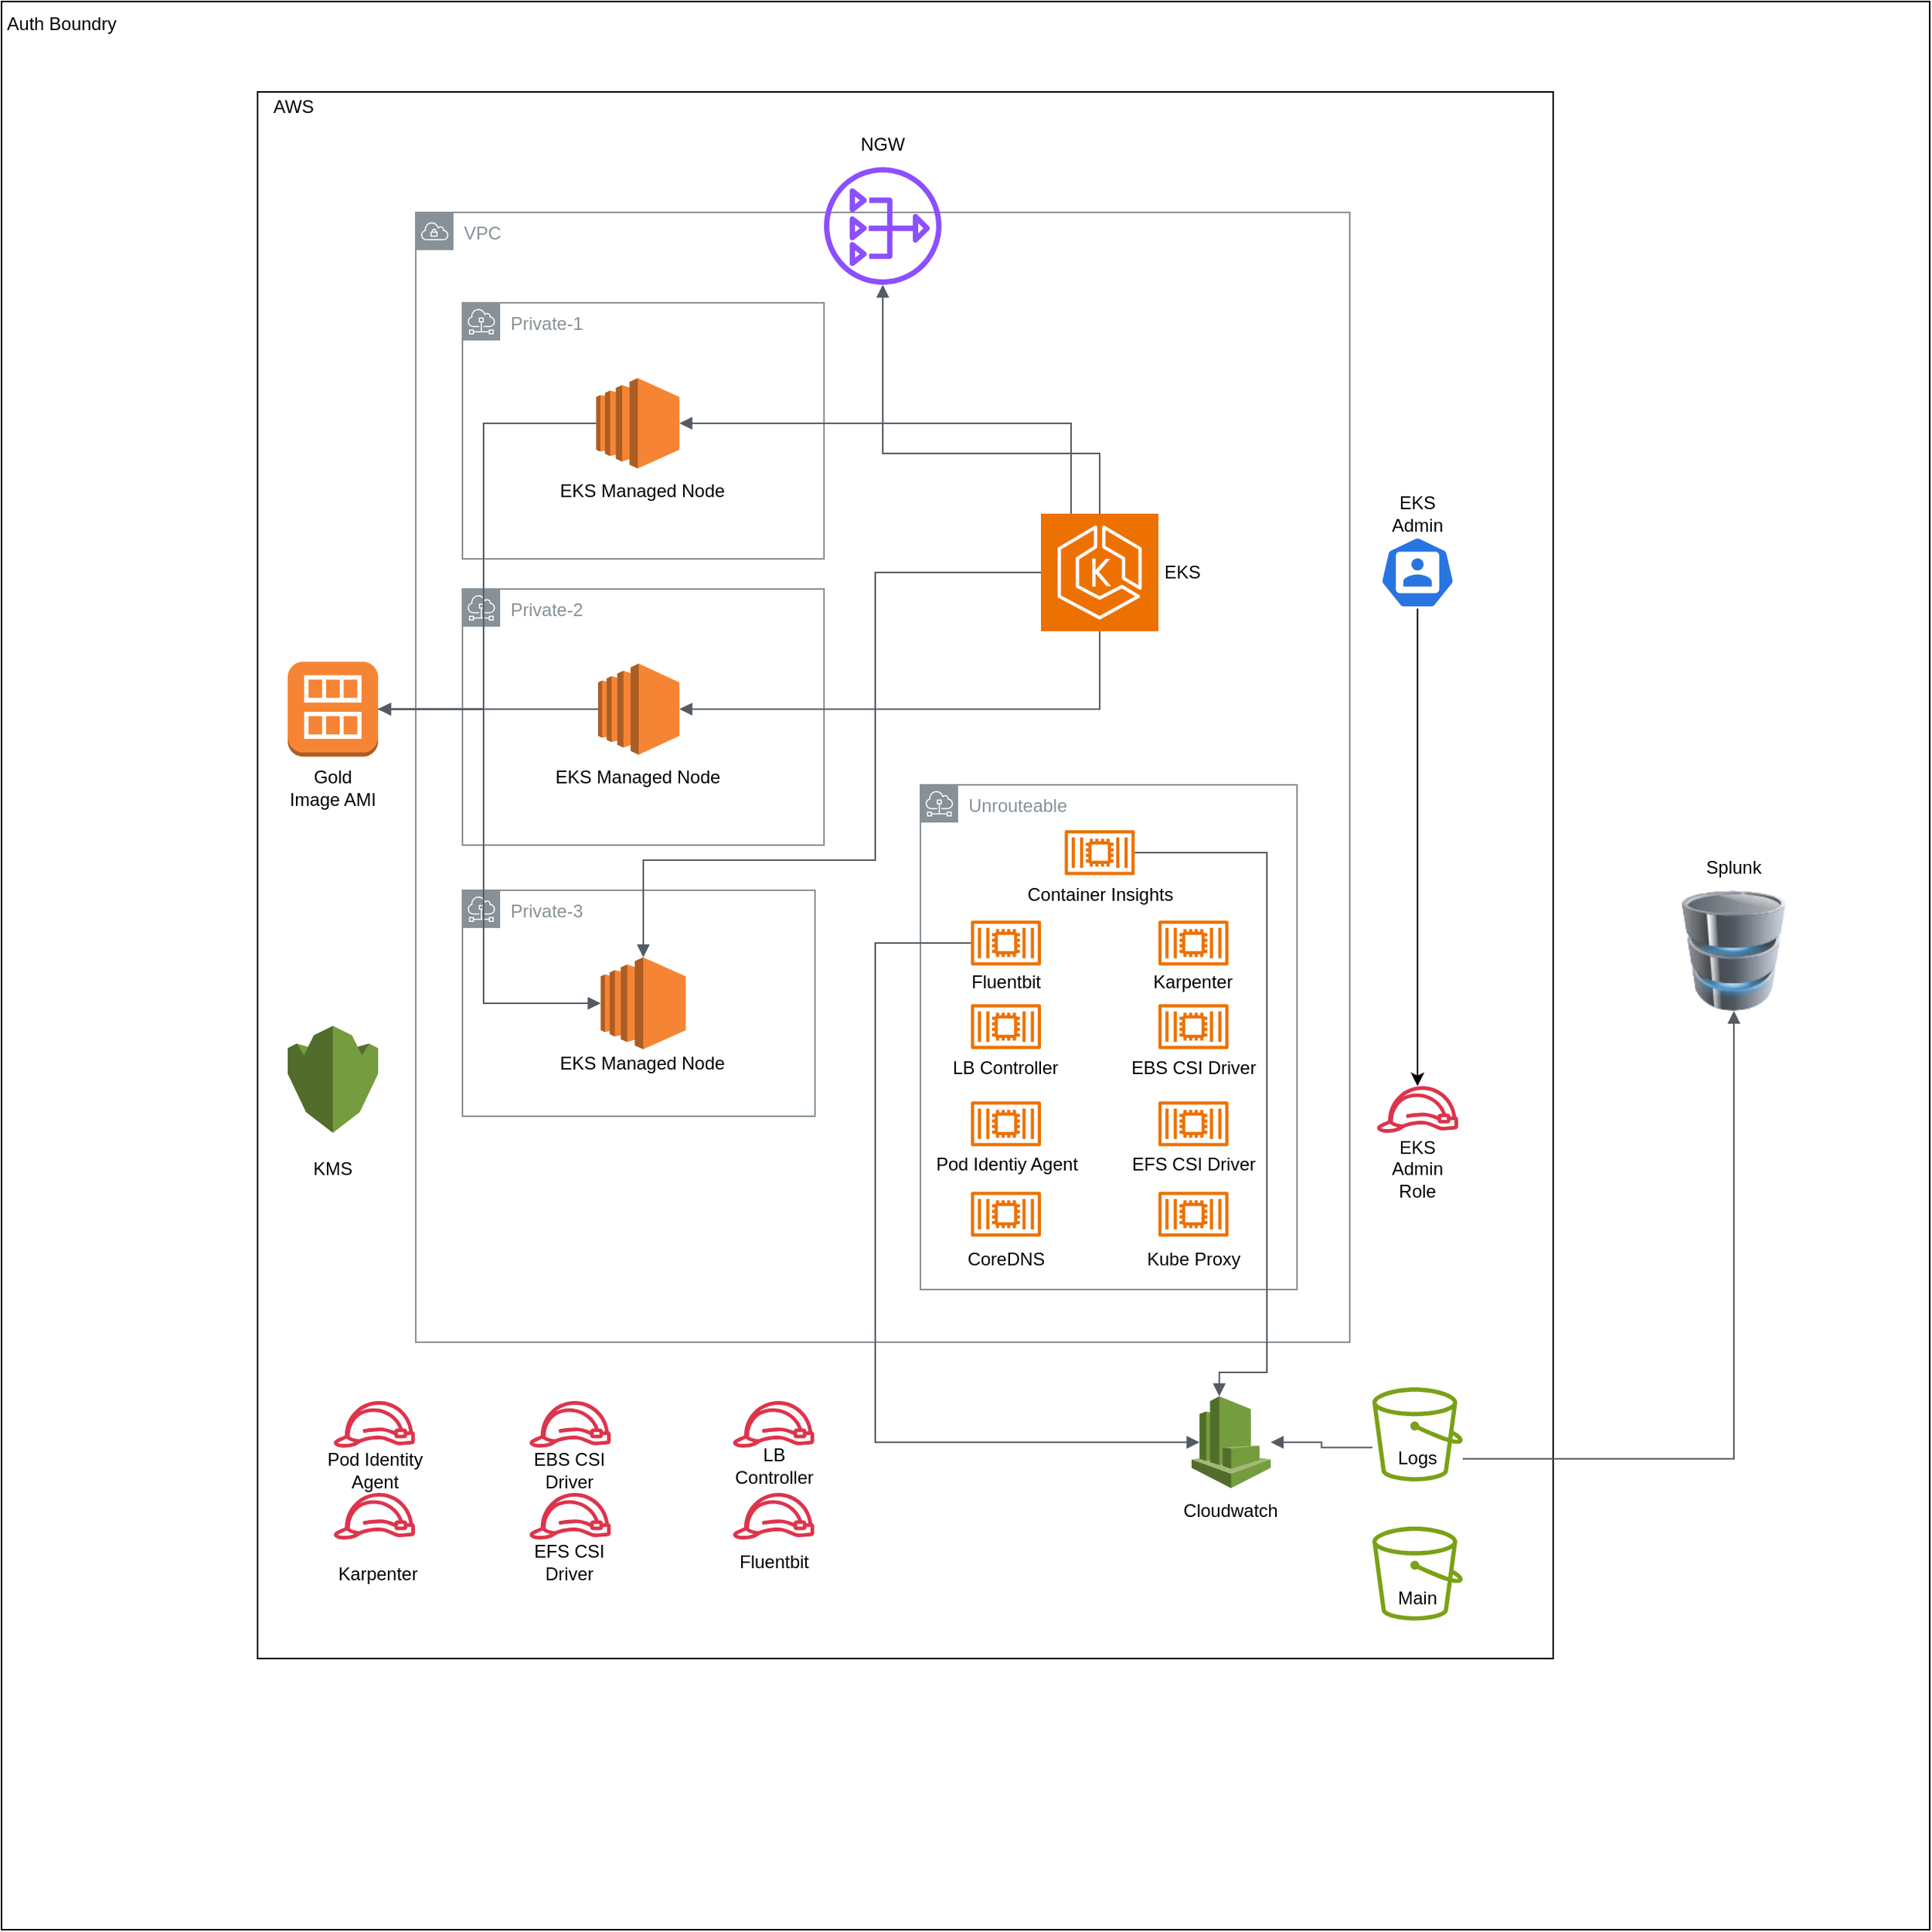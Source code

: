 <mxfile version="24.5.3" type="device">
  <diagram name="Page-1" id="e5kg5PGp0GOZCRDS-3kg">
    <mxGraphModel dx="2530" dy="2236" grid="1" gridSize="10" guides="1" tooltips="1" connect="1" arrows="1" fold="1" page="1" pageScale="1" pageWidth="850" pageHeight="1100" math="0" shadow="0">
      <root>
        <mxCell id="0" />
        <mxCell id="1" parent="0" />
        <mxCell id="WaI7bWhhHGH7RyJGUKFf-75" value="" style="whiteSpace=wrap;html=1;aspect=fixed;" vertex="1" parent="1">
          <mxGeometry x="-160" y="-40" width="1280" height="1280" as="geometry" />
        </mxCell>
        <mxCell id="WaI7bWhhHGH7RyJGUKFf-2" value="" style="rounded=0;whiteSpace=wrap;html=1;" vertex="1" parent="1">
          <mxGeometry x="10" y="20" width="860" height="1040" as="geometry" />
        </mxCell>
        <mxCell id="WaI7bWhhHGH7RyJGUKFf-3" value="VPC" style="sketch=0;outlineConnect=0;gradientColor=none;html=1;whiteSpace=wrap;fontSize=12;fontStyle=0;shape=mxgraph.aws4.group;grIcon=mxgraph.aws4.group_vpc;strokeColor=#879196;fillColor=none;verticalAlign=top;align=left;spacingLeft=30;fontColor=#879196;dashed=0;" vertex="1" parent="1">
          <mxGeometry x="115" y="100" width="620" height="750" as="geometry" />
        </mxCell>
        <mxCell id="WaI7bWhhHGH7RyJGUKFf-4" value="" style="sketch=0;outlineConnect=0;fontColor=#232F3E;gradientColor=none;fillColor=#8C4FFF;strokeColor=none;dashed=0;verticalLabelPosition=bottom;verticalAlign=top;align=center;html=1;fontSize=12;fontStyle=0;aspect=fixed;pointerEvents=1;shape=mxgraph.aws4.nat_gateway;" vertex="1" parent="1">
          <mxGeometry x="386" y="70" width="78" height="78" as="geometry" />
        </mxCell>
        <mxCell id="WaI7bWhhHGH7RyJGUKFf-6" value="Private-1" style="sketch=0;outlineConnect=0;gradientColor=none;html=1;whiteSpace=wrap;fontSize=12;fontStyle=0;shape=mxgraph.aws4.group;grIcon=mxgraph.aws4.group_subnet;strokeColor=#879196;fillColor=none;verticalAlign=top;align=left;spacingLeft=30;fontColor=#879196;dashed=0;" vertex="1" parent="1">
          <mxGeometry x="146" y="160" width="240" height="170" as="geometry" />
        </mxCell>
        <mxCell id="WaI7bWhhHGH7RyJGUKFf-7" value="Private-2" style="sketch=0;outlineConnect=0;gradientColor=none;html=1;whiteSpace=wrap;fontSize=12;fontStyle=0;shape=mxgraph.aws4.group;grIcon=mxgraph.aws4.group_subnet;strokeColor=#879196;fillColor=none;verticalAlign=top;align=left;spacingLeft=30;fontColor=#879196;dashed=0;" vertex="1" parent="1">
          <mxGeometry x="146" y="350" width="240" height="170" as="geometry" />
        </mxCell>
        <mxCell id="WaI7bWhhHGH7RyJGUKFf-8" value="Private-3" style="sketch=0;outlineConnect=0;gradientColor=none;html=1;whiteSpace=wrap;fontSize=12;fontStyle=0;shape=mxgraph.aws4.group;grIcon=mxgraph.aws4.group_subnet;strokeColor=#879196;fillColor=none;verticalAlign=top;align=left;spacingLeft=30;fontColor=#879196;dashed=0;" vertex="1" parent="1">
          <mxGeometry x="146" y="550" width="234" height="150" as="geometry" />
        </mxCell>
        <mxCell id="WaI7bWhhHGH7RyJGUKFf-9" value="Unrouteable" style="sketch=0;outlineConnect=0;gradientColor=none;html=1;whiteSpace=wrap;fontSize=12;fontStyle=0;shape=mxgraph.aws4.group;grIcon=mxgraph.aws4.group_subnet;strokeColor=#879196;fillColor=none;verticalAlign=top;align=left;spacingLeft=30;fontColor=#879196;dashed=0;" vertex="1" parent="1">
          <mxGeometry x="450" y="480" width="250" height="335" as="geometry" />
        </mxCell>
        <mxCell id="WaI7bWhhHGH7RyJGUKFf-10" value="" style="outlineConnect=0;dashed=0;verticalLabelPosition=bottom;verticalAlign=top;align=center;html=1;shape=mxgraph.aws3.ec2;fillColor=#F58534;gradientColor=none;" vertex="1" parent="1">
          <mxGeometry x="234.75" y="210" width="55.25" height="60" as="geometry" />
        </mxCell>
        <mxCell id="WaI7bWhhHGH7RyJGUKFf-11" value="" style="outlineConnect=0;dashed=0;verticalLabelPosition=bottom;verticalAlign=top;align=center;html=1;shape=mxgraph.aws3.ec2;fillColor=#F58534;gradientColor=none;" vertex="1" parent="1">
          <mxGeometry x="236" y="399.5" width="54" height="60.5" as="geometry" />
        </mxCell>
        <mxCell id="WaI7bWhhHGH7RyJGUKFf-12" value="" style="outlineConnect=0;dashed=0;verticalLabelPosition=bottom;verticalAlign=top;align=center;html=1;shape=mxgraph.aws3.ec2;fillColor=#F58534;gradientColor=none;" vertex="1" parent="1">
          <mxGeometry x="237.75" y="594.5" width="56.5" height="61" as="geometry" />
        </mxCell>
        <mxCell id="WaI7bWhhHGH7RyJGUKFf-13" value="" style="sketch=0;points=[[0,0,0],[0.25,0,0],[0.5,0,0],[0.75,0,0],[1,0,0],[0,1,0],[0.25,1,0],[0.5,1,0],[0.75,1,0],[1,1,0],[0,0.25,0],[0,0.5,0],[0,0.75,0],[1,0.25,0],[1,0.5,0],[1,0.75,0]];outlineConnect=0;fontColor=#232F3E;fillColor=#ED7100;strokeColor=#ffffff;dashed=0;verticalLabelPosition=bottom;verticalAlign=top;align=center;html=1;fontSize=12;fontStyle=0;aspect=fixed;shape=mxgraph.aws4.resourceIcon;resIcon=mxgraph.aws4.eks;" vertex="1" parent="1">
          <mxGeometry x="530" y="300" width="78" height="78" as="geometry" />
        </mxCell>
        <mxCell id="WaI7bWhhHGH7RyJGUKFf-14" value="" style="edgeStyle=orthogonalEdgeStyle;html=1;endArrow=none;elbow=vertical;startArrow=block;startFill=1;strokeColor=#545B64;rounded=0;" edge="1" parent="1" source="WaI7bWhhHGH7RyJGUKFf-4" target="WaI7bWhhHGH7RyJGUKFf-13">
          <mxGeometry width="100" relative="1" as="geometry">
            <mxPoint x="470" y="260" as="sourcePoint" />
            <mxPoint x="570" y="260" as="targetPoint" />
            <Array as="points">
              <mxPoint x="425" y="260" />
              <mxPoint x="569" y="260" />
            </Array>
          </mxGeometry>
        </mxCell>
        <mxCell id="WaI7bWhhHGH7RyJGUKFf-15" value="" style="edgeStyle=orthogonalEdgeStyle;html=1;endArrow=none;elbow=vertical;startArrow=block;startFill=1;strokeColor=#545B64;rounded=0;" edge="1" parent="1" source="WaI7bWhhHGH7RyJGUKFf-10" target="WaI7bWhhHGH7RyJGUKFf-13">
          <mxGeometry width="100" relative="1" as="geometry">
            <mxPoint x="400" y="350" as="sourcePoint" />
            <mxPoint x="500" y="350" as="targetPoint" />
            <Array as="points">
              <mxPoint x="550" y="240" />
            </Array>
          </mxGeometry>
        </mxCell>
        <mxCell id="WaI7bWhhHGH7RyJGUKFf-16" value="" style="edgeStyle=orthogonalEdgeStyle;html=1;endArrow=none;elbow=vertical;startArrow=block;startFill=1;strokeColor=#545B64;rounded=0;" edge="1" parent="1" source="WaI7bWhhHGH7RyJGUKFf-11" target="WaI7bWhhHGH7RyJGUKFf-13">
          <mxGeometry width="100" relative="1" as="geometry">
            <mxPoint x="400" y="380" as="sourcePoint" />
            <mxPoint x="500" y="380" as="targetPoint" />
          </mxGeometry>
        </mxCell>
        <mxCell id="WaI7bWhhHGH7RyJGUKFf-17" value="" style="edgeStyle=orthogonalEdgeStyle;html=1;endArrow=none;elbow=vertical;startArrow=block;startFill=1;strokeColor=#545B64;rounded=0;entryX=0;entryY=0.5;entryDx=0;entryDy=0;entryPerimeter=0;" edge="1" parent="1" source="WaI7bWhhHGH7RyJGUKFf-12" target="WaI7bWhhHGH7RyJGUKFf-13">
          <mxGeometry width="100" relative="1" as="geometry">
            <mxPoint x="420" y="400" as="sourcePoint" />
            <mxPoint x="520" y="400" as="targetPoint" />
            <Array as="points">
              <mxPoint x="266" y="530" />
              <mxPoint x="420" y="530" />
              <mxPoint x="420" y="339" />
            </Array>
          </mxGeometry>
        </mxCell>
        <mxCell id="WaI7bWhhHGH7RyJGUKFf-19" value="&lt;div&gt;&lt;br&gt;&lt;/div&gt;&lt;div&gt;&lt;br&gt;&lt;/div&gt;" style="edgeLabel;html=1;align=center;verticalAlign=middle;resizable=0;points=[];" vertex="1" connectable="0" parent="WaI7bWhhHGH7RyJGUKFf-17">
          <mxGeometry x="0.888" y="-1" relative="1" as="geometry">
            <mxPoint as="offset" />
          </mxGeometry>
        </mxCell>
        <mxCell id="WaI7bWhhHGH7RyJGUKFf-20" value="" style="sketch=0;outlineConnect=0;fontColor=#232F3E;gradientColor=none;fillColor=#ED7100;strokeColor=none;dashed=0;verticalLabelPosition=bottom;verticalAlign=top;align=center;html=1;fontSize=12;fontStyle=0;aspect=fixed;pointerEvents=1;shape=mxgraph.aws4.container_2;" vertex="1" parent="1">
          <mxGeometry x="483.55" y="570" width="46.45" height="30" as="geometry" />
        </mxCell>
        <mxCell id="WaI7bWhhHGH7RyJGUKFf-21" value="" style="sketch=0;outlineConnect=0;fontColor=#232F3E;gradientColor=none;fillColor=#ED7100;strokeColor=none;dashed=0;verticalLabelPosition=bottom;verticalAlign=top;align=center;html=1;fontSize=12;fontStyle=0;aspect=fixed;pointerEvents=1;shape=mxgraph.aws4.container_2;" vertex="1" parent="1">
          <mxGeometry x="608" y="570" width="46.45" height="30" as="geometry" />
        </mxCell>
        <mxCell id="WaI7bWhhHGH7RyJGUKFf-22" value="" style="sketch=0;outlineConnect=0;fontColor=#232F3E;gradientColor=none;fillColor=#ED7100;strokeColor=none;dashed=0;verticalLabelPosition=bottom;verticalAlign=top;align=center;html=1;fontSize=12;fontStyle=0;aspect=fixed;pointerEvents=1;shape=mxgraph.aws4.container_2;" vertex="1" parent="1">
          <mxGeometry x="483.55" y="625.5" width="46.45" height="30" as="geometry" />
        </mxCell>
        <mxCell id="WaI7bWhhHGH7RyJGUKFf-23" value="" style="sketch=0;outlineConnect=0;fontColor=#232F3E;gradientColor=none;fillColor=#ED7100;strokeColor=none;dashed=0;verticalLabelPosition=bottom;verticalAlign=top;align=center;html=1;fontSize=12;fontStyle=0;aspect=fixed;pointerEvents=1;shape=mxgraph.aws4.container_2;" vertex="1" parent="1">
          <mxGeometry x="608" y="625.5" width="46.45" height="30" as="geometry" />
        </mxCell>
        <mxCell id="WaI7bWhhHGH7RyJGUKFf-24" value="" style="sketch=0;outlineConnect=0;fontColor=#232F3E;gradientColor=none;fillColor=#ED7100;strokeColor=none;dashed=0;verticalLabelPosition=bottom;verticalAlign=top;align=center;html=1;fontSize=12;fontStyle=0;aspect=fixed;pointerEvents=1;shape=mxgraph.aws4.container_2;" vertex="1" parent="1">
          <mxGeometry x="483.55" y="690" width="46.45" height="30" as="geometry" />
        </mxCell>
        <mxCell id="WaI7bWhhHGH7RyJGUKFf-25" value="" style="sketch=0;outlineConnect=0;fontColor=#232F3E;gradientColor=none;fillColor=#ED7100;strokeColor=none;dashed=0;verticalLabelPosition=bottom;verticalAlign=top;align=center;html=1;fontSize=12;fontStyle=0;aspect=fixed;pointerEvents=1;shape=mxgraph.aws4.container_2;" vertex="1" parent="1">
          <mxGeometry x="608" y="690" width="46.45" height="30" as="geometry" />
        </mxCell>
        <mxCell id="WaI7bWhhHGH7RyJGUKFf-26" value="" style="sketch=0;outlineConnect=0;fontColor=#232F3E;gradientColor=none;fillColor=#ED7100;strokeColor=none;dashed=0;verticalLabelPosition=bottom;verticalAlign=top;align=center;html=1;fontSize=12;fontStyle=0;aspect=fixed;pointerEvents=1;shape=mxgraph.aws4.container_2;" vertex="1" parent="1">
          <mxGeometry x="608" y="750" width="46.45" height="30" as="geometry" />
        </mxCell>
        <mxCell id="WaI7bWhhHGH7RyJGUKFf-27" value="" style="sketch=0;outlineConnect=0;fontColor=#232F3E;gradientColor=none;fillColor=#ED7100;strokeColor=none;dashed=0;verticalLabelPosition=bottom;verticalAlign=top;align=center;html=1;fontSize=12;fontStyle=0;aspect=fixed;pointerEvents=1;shape=mxgraph.aws4.container_2;" vertex="1" parent="1">
          <mxGeometry x="483.55" y="750" width="46.45" height="30" as="geometry" />
        </mxCell>
        <mxCell id="WaI7bWhhHGH7RyJGUKFf-28" value="" style="sketch=0;outlineConnect=0;fontColor=#232F3E;gradientColor=none;fillColor=#7AA116;strokeColor=none;dashed=0;verticalLabelPosition=bottom;verticalAlign=top;align=center;html=1;fontSize=12;fontStyle=0;aspect=fixed;pointerEvents=1;shape=mxgraph.aws4.bucket;" vertex="1" parent="1">
          <mxGeometry x="750" y="972.4" width="60" height="62.4" as="geometry" />
        </mxCell>
        <mxCell id="WaI7bWhhHGH7RyJGUKFf-29" value="" style="sketch=0;outlineConnect=0;fontColor=#232F3E;gradientColor=none;fillColor=#7AA116;strokeColor=none;dashed=0;verticalLabelPosition=bottom;verticalAlign=top;align=center;html=1;fontSize=12;fontStyle=0;aspect=fixed;pointerEvents=1;shape=mxgraph.aws4.bucket;" vertex="1" parent="1">
          <mxGeometry x="750" y="880" width="60" height="62.4" as="geometry" />
        </mxCell>
        <mxCell id="WaI7bWhhHGH7RyJGUKFf-30" value="&lt;div&gt;Logs&lt;/div&gt;" style="text;html=1;align=center;verticalAlign=middle;whiteSpace=wrap;rounded=0;" vertex="1" parent="1">
          <mxGeometry x="750" y="912.4" width="60" height="30" as="geometry" />
        </mxCell>
        <mxCell id="WaI7bWhhHGH7RyJGUKFf-31" value="&lt;div&gt;Main&lt;/div&gt;" style="text;html=1;align=center;verticalAlign=middle;whiteSpace=wrap;rounded=0;" vertex="1" parent="1">
          <mxGeometry x="750" y="1004.8" width="60" height="30" as="geometry" />
        </mxCell>
        <mxCell id="WaI7bWhhHGH7RyJGUKFf-33" value="" style="sketch=0;outlineConnect=0;fontColor=#232F3E;gradientColor=none;fillColor=#DD344C;strokeColor=none;dashed=0;verticalLabelPosition=bottom;verticalAlign=top;align=center;html=1;fontSize=12;fontStyle=0;aspect=fixed;pointerEvents=1;shape=mxgraph.aws4.role;" vertex="1" parent="1">
          <mxGeometry x="60" y="889" width="54.95" height="31" as="geometry" />
        </mxCell>
        <mxCell id="WaI7bWhhHGH7RyJGUKFf-34" value="" style="sketch=0;outlineConnect=0;fontColor=#232F3E;gradientColor=none;fillColor=#DD344C;strokeColor=none;dashed=0;verticalLabelPosition=bottom;verticalAlign=top;align=center;html=1;fontSize=12;fontStyle=0;aspect=fixed;pointerEvents=1;shape=mxgraph.aws4.role;" vertex="1" parent="1">
          <mxGeometry x="60.05" y="950" width="54.95" height="31" as="geometry" />
        </mxCell>
        <mxCell id="WaI7bWhhHGH7RyJGUKFf-35" value="" style="sketch=0;outlineConnect=0;fontColor=#232F3E;gradientColor=none;fillColor=#DD344C;strokeColor=none;dashed=0;verticalLabelPosition=bottom;verticalAlign=top;align=center;html=1;fontSize=12;fontStyle=0;aspect=fixed;pointerEvents=1;shape=mxgraph.aws4.role;" vertex="1" parent="1">
          <mxGeometry x="190" y="889" width="54.95" height="31" as="geometry" />
        </mxCell>
        <mxCell id="WaI7bWhhHGH7RyJGUKFf-36" value="" style="sketch=0;outlineConnect=0;fontColor=#232F3E;gradientColor=none;fillColor=#DD344C;strokeColor=none;dashed=0;verticalLabelPosition=bottom;verticalAlign=top;align=center;html=1;fontSize=12;fontStyle=0;aspect=fixed;pointerEvents=1;shape=mxgraph.aws4.role;" vertex="1" parent="1">
          <mxGeometry x="190" y="950" width="54.95" height="31" as="geometry" />
        </mxCell>
        <mxCell id="WaI7bWhhHGH7RyJGUKFf-37" value="" style="sketch=0;outlineConnect=0;fontColor=#232F3E;gradientColor=none;fillColor=#DD344C;strokeColor=none;dashed=0;verticalLabelPosition=bottom;verticalAlign=top;align=center;html=1;fontSize=12;fontStyle=0;aspect=fixed;pointerEvents=1;shape=mxgraph.aws4.role;" vertex="1" parent="1">
          <mxGeometry x="325.05" y="889" width="54.95" height="31" as="geometry" />
        </mxCell>
        <mxCell id="WaI7bWhhHGH7RyJGUKFf-38" value="" style="sketch=0;outlineConnect=0;fontColor=#232F3E;gradientColor=none;fillColor=#DD344C;strokeColor=none;dashed=0;verticalLabelPosition=bottom;verticalAlign=top;align=center;html=1;fontSize=12;fontStyle=0;aspect=fixed;pointerEvents=1;shape=mxgraph.aws4.role;" vertex="1" parent="1">
          <mxGeometry x="325.05" y="950" width="54.95" height="31" as="geometry" />
        </mxCell>
        <mxCell id="WaI7bWhhHGH7RyJGUKFf-39" value="" style="sketch=0;outlineConnect=0;fontColor=#232F3E;gradientColor=none;fillColor=#DD344C;strokeColor=none;dashed=0;verticalLabelPosition=bottom;verticalAlign=top;align=center;html=1;fontSize=12;fontStyle=0;aspect=fixed;pointerEvents=1;shape=mxgraph.aws4.role;" vertex="1" parent="1">
          <mxGeometry x="752.53" y="680" width="54.95" height="31" as="geometry" />
        </mxCell>
        <mxCell id="WaI7bWhhHGH7RyJGUKFf-41" style="edgeStyle=orthogonalEdgeStyle;rounded=0;orthogonalLoop=1;jettySize=auto;html=1;" edge="1" parent="1" source="WaI7bWhhHGH7RyJGUKFf-40" target="WaI7bWhhHGH7RyJGUKFf-39">
          <mxGeometry relative="1" as="geometry" />
        </mxCell>
        <mxCell id="WaI7bWhhHGH7RyJGUKFf-40" value="" style="aspect=fixed;sketch=0;html=1;dashed=0;whitespace=wrap;verticalLabelPosition=bottom;verticalAlign=top;fillColor=#2875E2;strokeColor=#ffffff;points=[[0.005,0.63,0],[0.1,0.2,0],[0.9,0.2,0],[0.5,0,0],[0.995,0.63,0],[0.72,0.99,0],[0.5,1,0],[0.28,0.99,0]];shape=mxgraph.kubernetes.icon2;prIcon=user" vertex="1" parent="1">
          <mxGeometry x="755" y="315" width="50" height="48" as="geometry" />
        </mxCell>
        <mxCell id="WaI7bWhhHGH7RyJGUKFf-42" value="&lt;div&gt;EKS Admin&lt;/div&gt;" style="text;html=1;align=center;verticalAlign=middle;whiteSpace=wrap;rounded=0;" vertex="1" parent="1">
          <mxGeometry x="750" y="285" width="60" height="30" as="geometry" />
        </mxCell>
        <mxCell id="WaI7bWhhHGH7RyJGUKFf-43" value="EKS Admin Role" style="text;html=1;align=center;verticalAlign=middle;whiteSpace=wrap;rounded=0;" vertex="1" parent="1">
          <mxGeometry x="750" y="720" width="60" height="30" as="geometry" />
        </mxCell>
        <mxCell id="WaI7bWhhHGH7RyJGUKFf-44" value="Pod Identity Agent" style="text;html=1;align=center;verticalAlign=middle;whiteSpace=wrap;rounded=0;" vertex="1" parent="1">
          <mxGeometry x="42.53" y="924.5" width="90" height="21" as="geometry" />
        </mxCell>
        <mxCell id="WaI7bWhhHGH7RyJGUKFf-45" value="Karpenter" style="text;html=1;align=center;verticalAlign=middle;whiteSpace=wrap;rounded=0;" vertex="1" parent="1">
          <mxGeometry x="60" y="989" width="60" height="30" as="geometry" />
        </mxCell>
        <mxCell id="WaI7bWhhHGH7RyJGUKFf-46" value="EBS CSI Driver" style="text;html=1;align=center;verticalAlign=middle;whiteSpace=wrap;rounded=0;" vertex="1" parent="1">
          <mxGeometry x="187.47" y="920" width="60" height="30" as="geometry" />
        </mxCell>
        <mxCell id="WaI7bWhhHGH7RyJGUKFf-47" value="EFS CSI Driver" style="text;html=1;align=center;verticalAlign=middle;whiteSpace=wrap;rounded=0;" vertex="1" parent="1">
          <mxGeometry x="187.47" y="981" width="60" height="30" as="geometry" />
        </mxCell>
        <mxCell id="WaI7bWhhHGH7RyJGUKFf-48" value="LB Controller" style="text;html=1;align=center;verticalAlign=middle;whiteSpace=wrap;rounded=0;" vertex="1" parent="1">
          <mxGeometry x="322.52" y="916.9" width="60" height="30" as="geometry" />
        </mxCell>
        <mxCell id="WaI7bWhhHGH7RyJGUKFf-49" value="Fluentbit" style="text;html=1;align=center;verticalAlign=middle;whiteSpace=wrap;rounded=0;" vertex="1" parent="1">
          <mxGeometry x="322.52" y="981" width="60" height="30" as="geometry" />
        </mxCell>
        <mxCell id="WaI7bWhhHGH7RyJGUKFf-50" value="" style="outlineConnect=0;dashed=0;verticalLabelPosition=bottom;verticalAlign=top;align=center;html=1;shape=mxgraph.aws3.cloudwatch;fillColor=#759C3E;gradientColor=none;" vertex="1" parent="1">
          <mxGeometry x="630" y="885.9" width="52.5" height="61" as="geometry" />
        </mxCell>
        <mxCell id="WaI7bWhhHGH7RyJGUKFf-51" value="Cloudwatch" style="text;html=1;align=center;verticalAlign=middle;whiteSpace=wrap;rounded=0;" vertex="1" parent="1">
          <mxGeometry x="626.25" y="946.9" width="60" height="30" as="geometry" />
        </mxCell>
        <mxCell id="WaI7bWhhHGH7RyJGUKFf-52" value="AWS" style="text;html=1;align=center;verticalAlign=middle;whiteSpace=wrap;rounded=0;" vertex="1" parent="1">
          <mxGeometry y="20" width="67.53" height="20" as="geometry" />
        </mxCell>
        <mxCell id="WaI7bWhhHGH7RyJGUKFf-53" value="Fluentbit" style="text;html=1;align=center;verticalAlign=middle;whiteSpace=wrap;rounded=0;" vertex="1" parent="1">
          <mxGeometry x="477" y="596" width="60" height="30" as="geometry" />
        </mxCell>
        <mxCell id="WaI7bWhhHGH7RyJGUKFf-54" value="Karpenter" style="text;html=1;align=center;verticalAlign=middle;whiteSpace=wrap;rounded=0;" vertex="1" parent="1">
          <mxGeometry x="601.22" y="596" width="60" height="30" as="geometry" />
        </mxCell>
        <mxCell id="WaI7bWhhHGH7RyJGUKFf-55" value="LB Controller" style="text;html=1;align=center;verticalAlign=middle;whiteSpace=wrap;rounded=0;" vertex="1" parent="1">
          <mxGeometry x="470.28" y="655.5" width="73" height="24.5" as="geometry" />
        </mxCell>
        <mxCell id="WaI7bWhhHGH7RyJGUKFf-56" value="EBS CSI Driver" style="text;html=1;align=center;verticalAlign=middle;whiteSpace=wrap;rounded=0;" vertex="1" parent="1">
          <mxGeometry x="583.58" y="655.5" width="95.28" height="24.5" as="geometry" />
        </mxCell>
        <mxCell id="WaI7bWhhHGH7RyJGUKFf-57" value="EFS CSI Driver" style="text;html=1;align=center;verticalAlign=middle;whiteSpace=wrap;rounded=0;" vertex="1" parent="1">
          <mxGeometry x="583.58" y="720" width="95.28" height="24.5" as="geometry" />
        </mxCell>
        <mxCell id="WaI7bWhhHGH7RyJGUKFf-58" value="Pod Identiy Agent" style="text;html=1;align=center;verticalAlign=middle;whiteSpace=wrap;rounded=0;" vertex="1" parent="1">
          <mxGeometry x="456.57" y="722.25" width="100.86" height="20" as="geometry" />
        </mxCell>
        <mxCell id="WaI7bWhhHGH7RyJGUKFf-59" value="CoreDNS" style="text;html=1;align=center;verticalAlign=middle;whiteSpace=wrap;rounded=0;" vertex="1" parent="1">
          <mxGeometry x="476.78" y="780" width="60" height="30" as="geometry" />
        </mxCell>
        <mxCell id="WaI7bWhhHGH7RyJGUKFf-60" value="Kube Proxy" style="text;html=1;align=center;verticalAlign=middle;whiteSpace=wrap;rounded=0;" vertex="1" parent="1">
          <mxGeometry x="596.83" y="780" width="68.77" height="30" as="geometry" />
        </mxCell>
        <mxCell id="WaI7bWhhHGH7RyJGUKFf-62" value="" style="edgeStyle=orthogonalEdgeStyle;html=1;endArrow=none;elbow=vertical;startArrow=block;startFill=1;strokeColor=#545B64;rounded=0;entryX=0;entryY=0.25;entryDx=0;entryDy=0;" edge="1" parent="1" source="WaI7bWhhHGH7RyJGUKFf-50" target="WaI7bWhhHGH7RyJGUKFf-30">
          <mxGeometry width="100" relative="1" as="geometry">
            <mxPoint x="640" y="1010" as="sourcePoint" />
            <mxPoint x="740" y="1010" as="targetPoint" />
          </mxGeometry>
        </mxCell>
        <mxCell id="WaI7bWhhHGH7RyJGUKFf-64" value="" style="image;html=1;image=img/lib/clip_art/computers/Database_128x128.png" vertex="1" parent="1">
          <mxGeometry x="950" y="550" width="80" height="80" as="geometry" />
        </mxCell>
        <mxCell id="WaI7bWhhHGH7RyJGUKFf-65" value="" style="edgeStyle=orthogonalEdgeStyle;html=1;endArrow=none;elbow=vertical;startArrow=block;startFill=1;strokeColor=#545B64;rounded=0;entryX=1;entryY=0.5;entryDx=0;entryDy=0;" edge="1" parent="1" source="WaI7bWhhHGH7RyJGUKFf-64" target="WaI7bWhhHGH7RyJGUKFf-30">
          <mxGeometry width="100" relative="1" as="geometry">
            <mxPoint x="620" y="1020" as="sourcePoint" />
            <mxPoint x="720" y="1020" as="targetPoint" />
            <Array as="points">
              <mxPoint x="990" y="927" />
            </Array>
          </mxGeometry>
        </mxCell>
        <mxCell id="WaI7bWhhHGH7RyJGUKFf-66" value="Splunk" style="text;html=1;align=center;verticalAlign=middle;whiteSpace=wrap;rounded=0;" vertex="1" parent="1">
          <mxGeometry x="960" y="520" width="60" height="30" as="geometry" />
        </mxCell>
        <mxCell id="WaI7bWhhHGH7RyJGUKFf-68" value="" style="outlineConnect=0;dashed=0;verticalLabelPosition=bottom;verticalAlign=top;align=center;html=1;shape=mxgraph.aws3.kms;fillColor=#759C3E;gradientColor=none;" vertex="1" parent="1">
          <mxGeometry x="30" y="640" width="60" height="71" as="geometry" />
        </mxCell>
        <mxCell id="WaI7bWhhHGH7RyJGUKFf-69" value="KMS" style="text;html=1;align=center;verticalAlign=middle;whiteSpace=wrap;rounded=0;" vertex="1" parent="1">
          <mxGeometry x="30" y="720" width="60" height="30" as="geometry" />
        </mxCell>
        <mxCell id="WaI7bWhhHGH7RyJGUKFf-70" value="EKS Managed Node" style="text;html=1;align=center;verticalAlign=middle;whiteSpace=wrap;rounded=0;" vertex="1" parent="1">
          <mxGeometry x="205.44" y="270" width="121.12" height="30" as="geometry" />
        </mxCell>
        <mxCell id="WaI7bWhhHGH7RyJGUKFf-73" value="EKS" style="text;html=1;align=center;verticalAlign=middle;whiteSpace=wrap;rounded=0;" vertex="1" parent="1">
          <mxGeometry x="594" y="324" width="60" height="30" as="geometry" />
        </mxCell>
        <mxCell id="WaI7bWhhHGH7RyJGUKFf-74" value="NGW" style="text;html=1;align=center;verticalAlign=middle;whiteSpace=wrap;rounded=0;" vertex="1" parent="1">
          <mxGeometry x="395" y="40" width="60" height="30" as="geometry" />
        </mxCell>
        <mxCell id="WaI7bWhhHGH7RyJGUKFf-76" value="Auth Boundry" style="text;html=1;align=center;verticalAlign=middle;whiteSpace=wrap;rounded=0;" vertex="1" parent="1">
          <mxGeometry x="-160" y="-40" width="80" height="30" as="geometry" />
        </mxCell>
        <mxCell id="WaI7bWhhHGH7RyJGUKFf-77" value="EKS Managed Node" style="text;html=1;align=center;verticalAlign=middle;whiteSpace=wrap;rounded=0;" vertex="1" parent="1">
          <mxGeometry x="202.44" y="460" width="121.12" height="30" as="geometry" />
        </mxCell>
        <mxCell id="WaI7bWhhHGH7RyJGUKFf-78" value="EKS Managed Node" style="text;html=1;align=center;verticalAlign=middle;whiteSpace=wrap;rounded=0;" vertex="1" parent="1">
          <mxGeometry x="205.44" y="650" width="121.12" height="30" as="geometry" />
        </mxCell>
        <mxCell id="WaI7bWhhHGH7RyJGUKFf-79" value="" style="outlineConnect=0;dashed=0;verticalLabelPosition=bottom;verticalAlign=top;align=center;html=1;shape=mxgraph.aws3.ami;fillColor=#F58534;gradientColor=none;" vertex="1" parent="1">
          <mxGeometry x="30" y="398.25" width="60" height="63" as="geometry" />
        </mxCell>
        <mxCell id="WaI7bWhhHGH7RyJGUKFf-80" value="Gold Image AMI" style="text;html=1;align=center;verticalAlign=middle;whiteSpace=wrap;rounded=0;" vertex="1" parent="1">
          <mxGeometry x="30" y="466.5" width="60" height="30" as="geometry" />
        </mxCell>
        <mxCell id="WaI7bWhhHGH7RyJGUKFf-81" value="" style="edgeStyle=orthogonalEdgeStyle;html=1;endArrow=none;elbow=vertical;startArrow=block;startFill=1;strokeColor=#545B64;rounded=0;entryX=0;entryY=0.5;entryDx=0;entryDy=0;entryPerimeter=0;exitX=1;exitY=0.5;exitDx=0;exitDy=0;exitPerimeter=0;" edge="1" parent="1" source="WaI7bWhhHGH7RyJGUKFf-79" target="WaI7bWhhHGH7RyJGUKFf-10">
          <mxGeometry width="100" relative="1" as="geometry">
            <mxPoint x="120" y="240" as="sourcePoint" />
            <mxPoint x="220" y="240" as="targetPoint" />
            <Array as="points">
              <mxPoint x="160" y="430" />
              <mxPoint x="160" y="240" />
            </Array>
          </mxGeometry>
        </mxCell>
        <mxCell id="WaI7bWhhHGH7RyJGUKFf-82" value="" style="edgeStyle=orthogonalEdgeStyle;html=1;endArrow=none;elbow=vertical;startArrow=block;startFill=1;strokeColor=#545B64;rounded=0;entryX=0;entryY=0.5;entryDx=0;entryDy=0;entryPerimeter=0;exitX=1;exitY=0.5;exitDx=0;exitDy=0;exitPerimeter=0;" edge="1" parent="1" source="WaI7bWhhHGH7RyJGUKFf-79" target="WaI7bWhhHGH7RyJGUKFf-11">
          <mxGeometry width="100" relative="1" as="geometry">
            <mxPoint x="130" y="450" as="sourcePoint" />
            <mxPoint x="230" y="450" as="targetPoint" />
          </mxGeometry>
        </mxCell>
        <mxCell id="WaI7bWhhHGH7RyJGUKFf-83" value="" style="edgeStyle=orthogonalEdgeStyle;html=1;endArrow=none;elbow=vertical;startArrow=block;startFill=1;strokeColor=#545B64;rounded=0;exitX=0;exitY=0.5;exitDx=0;exitDy=0;exitPerimeter=0;entryX=1;entryY=0.5;entryDx=0;entryDy=0;entryPerimeter=0;" edge="1" parent="1" source="WaI7bWhhHGH7RyJGUKFf-12" target="WaI7bWhhHGH7RyJGUKFf-79">
          <mxGeometry width="100" relative="1" as="geometry">
            <mxPoint x="46" y="625" as="sourcePoint" />
            <mxPoint x="46" y="625" as="targetPoint" />
            <Array as="points">
              <mxPoint x="160" y="625" />
              <mxPoint x="160" y="430" />
            </Array>
          </mxGeometry>
        </mxCell>
        <mxCell id="WaI7bWhhHGH7RyJGUKFf-84" value="" style="edgeStyle=orthogonalEdgeStyle;html=1;endArrow=none;elbow=vertical;startArrow=block;startFill=1;strokeColor=#545B64;rounded=0;exitX=0.1;exitY=0.5;exitDx=0;exitDy=0;exitPerimeter=0;" edge="1" parent="1" source="WaI7bWhhHGH7RyJGUKFf-50" target="WaI7bWhhHGH7RyJGUKFf-20">
          <mxGeometry width="100" relative="1" as="geometry">
            <mxPoint x="490" y="900" as="sourcePoint" />
            <mxPoint x="590" y="900" as="targetPoint" />
            <Array as="points">
              <mxPoint x="420" y="916" />
              <mxPoint x="420" y="585" />
            </Array>
          </mxGeometry>
        </mxCell>
        <mxCell id="WaI7bWhhHGH7RyJGUKFf-85" value="" style="sketch=0;outlineConnect=0;fontColor=#232F3E;gradientColor=none;fillColor=#ED7100;strokeColor=none;dashed=0;verticalLabelPosition=bottom;verticalAlign=top;align=center;html=1;fontSize=12;fontStyle=0;aspect=fixed;pointerEvents=1;shape=mxgraph.aws4.container_2;" vertex="1" parent="1">
          <mxGeometry x="545.78" y="510" width="46.45" height="30" as="geometry" />
        </mxCell>
        <mxCell id="WaI7bWhhHGH7RyJGUKFf-86" value="Container Insights" style="text;html=1;align=center;verticalAlign=middle;whiteSpace=wrap;rounded=0;" vertex="1" parent="1">
          <mxGeometry x="518.51" y="535" width="101" height="35" as="geometry" />
        </mxCell>
        <mxCell id="WaI7bWhhHGH7RyJGUKFf-87" value="" style="edgeStyle=orthogonalEdgeStyle;html=1;endArrow=none;elbow=vertical;startArrow=block;startFill=1;strokeColor=#545B64;rounded=0;exitX=0.35;exitY=0;exitDx=0;exitDy=0;exitPerimeter=0;" edge="1" parent="1" source="WaI7bWhhHGH7RyJGUKFf-50" target="WaI7bWhhHGH7RyJGUKFf-85">
          <mxGeometry width="100" relative="1" as="geometry">
            <mxPoint x="500" y="970" as="sourcePoint" />
            <mxPoint x="600" y="970" as="targetPoint" />
            <Array as="points">
              <mxPoint x="648" y="870" />
              <mxPoint x="680" y="870" />
              <mxPoint x="680" y="525" />
            </Array>
          </mxGeometry>
        </mxCell>
      </root>
    </mxGraphModel>
  </diagram>
</mxfile>

